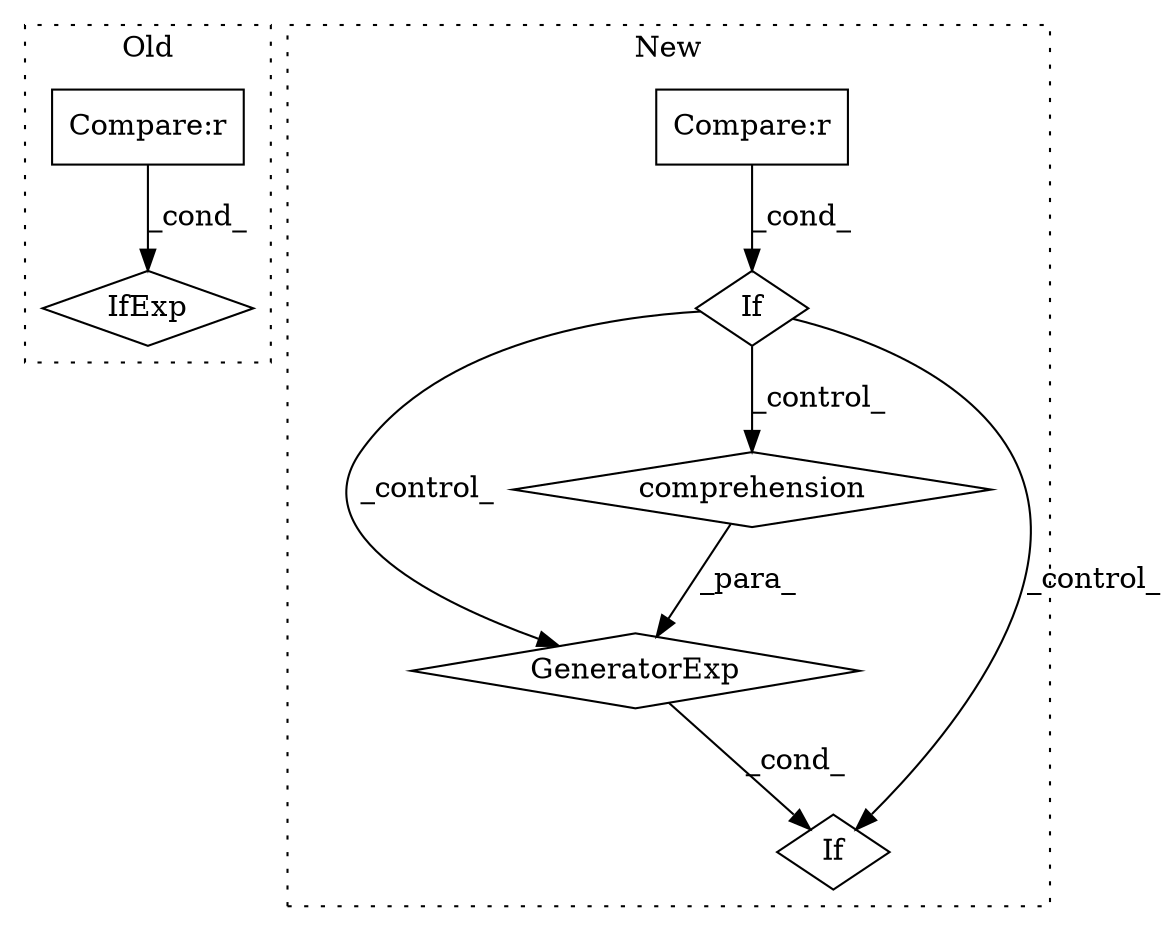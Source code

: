 digraph G {
subgraph cluster0 {
1 [label="IfExp" a="51" s="5665,5682" l="4,6" shape="diamond"];
4 [label="Compare:r" a="40" s="5669" l="13" shape="box"];
label = "Old";
style="dotted";
}
subgraph cluster1 {
2 [label="GeneratorExp" a="55" s="5316" l="1" shape="diamond"];
3 [label="comprehension" a="45" s="5332" l="3" shape="diamond"];
5 [label="If" a="96" s="5192" l="3" shape="diamond"];
6 [label="Compare:r" a="40" s="5195" l="38" shape="box"];
7 [label="If" a="96" s="5309" l="3" shape="diamond"];
label = "New";
style="dotted";
}
2 -> 7 [label="_cond_"];
3 -> 2 [label="_para_"];
4 -> 1 [label="_cond_"];
5 -> 2 [label="_control_"];
5 -> 7 [label="_control_"];
5 -> 3 [label="_control_"];
6 -> 5 [label="_cond_"];
}